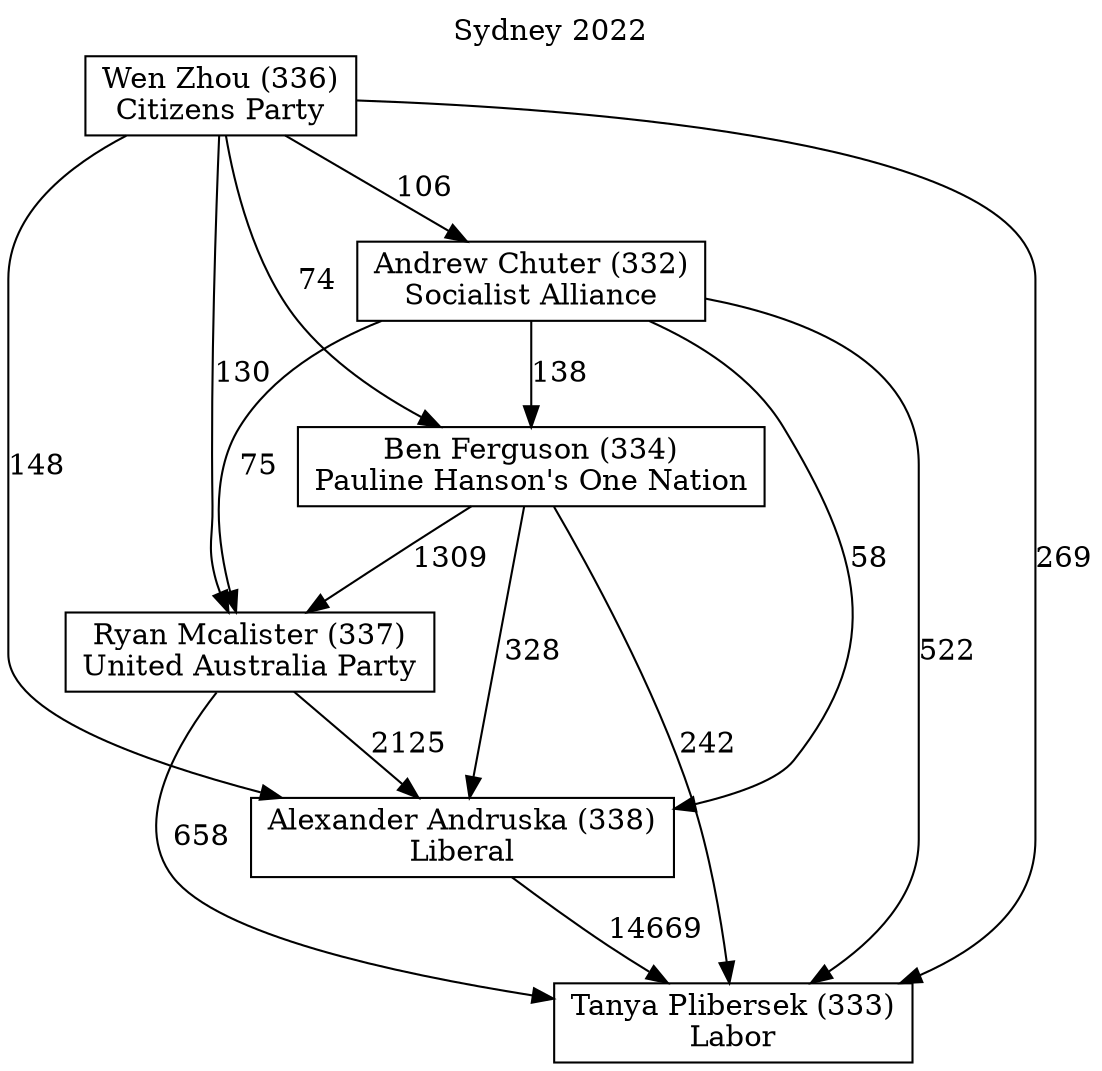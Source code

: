 // House preference flow
digraph "Tanya Plibersek (333)_Sydney_2022" {
	graph [label="Sydney 2022" labelloc=t mclimit=10]
	node [shape=box]
	"Alexander Andruska (338)" [label="Alexander Andruska (338)
Liberal"]
	"Andrew Chuter (332)" [label="Andrew Chuter (332)
Socialist Alliance"]
	"Wen Zhou (336)" [label="Wen Zhou (336)
Citizens Party"]
	"Ben Ferguson (334)" [label="Ben Ferguson (334)
Pauline Hanson's One Nation"]
	"Tanya Plibersek (333)" [label="Tanya Plibersek (333)
Labor"]
	"Ryan Mcalister (337)" [label="Ryan Mcalister (337)
United Australia Party"]
	"Wen Zhou (336)" -> "Ben Ferguson (334)" [label=74]
	"Andrew Chuter (332)" -> "Ben Ferguson (334)" [label=138]
	"Andrew Chuter (332)" -> "Ryan Mcalister (337)" [label=75]
	"Ryan Mcalister (337)" -> "Tanya Plibersek (333)" [label=658]
	"Andrew Chuter (332)" -> "Tanya Plibersek (333)" [label=522]
	"Wen Zhou (336)" -> "Andrew Chuter (332)" [label=106]
	"Ben Ferguson (334)" -> "Alexander Andruska (338)" [label=328]
	"Ben Ferguson (334)" -> "Tanya Plibersek (333)" [label=242]
	"Andrew Chuter (332)" -> "Alexander Andruska (338)" [label=58]
	"Wen Zhou (336)" -> "Alexander Andruska (338)" [label=148]
	"Wen Zhou (336)" -> "Tanya Plibersek (333)" [label=269]
	"Ben Ferguson (334)" -> "Ryan Mcalister (337)" [label=1309]
	"Alexander Andruska (338)" -> "Tanya Plibersek (333)" [label=14669]
	"Wen Zhou (336)" -> "Ryan Mcalister (337)" [label=130]
	"Ryan Mcalister (337)" -> "Alexander Andruska (338)" [label=2125]
}
